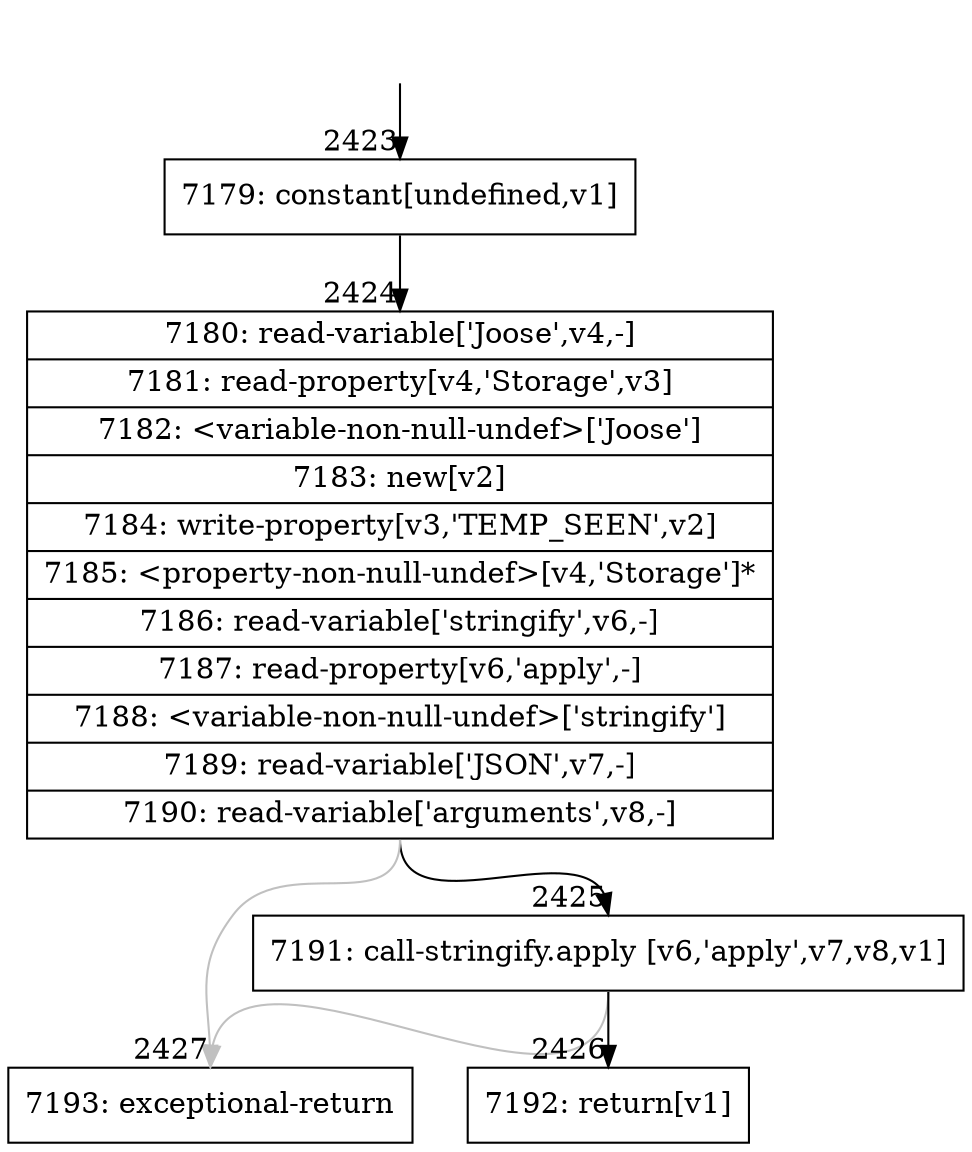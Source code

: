digraph {
rankdir="TD"
BB_entry267[shape=none,label=""];
BB_entry267 -> BB2423 [tailport=s, headport=n, headlabel="    2423"]
BB2423 [shape=record label="{7179: constant[undefined,v1]}" ] 
BB2423 -> BB2424 [tailport=s, headport=n, headlabel="      2424"]
BB2424 [shape=record label="{7180: read-variable['Joose',v4,-]|7181: read-property[v4,'Storage',v3]|7182: \<variable-non-null-undef\>['Joose']|7183: new[v2]|7184: write-property[v3,'TEMP_SEEN',v2]|7185: \<property-non-null-undef\>[v4,'Storage']*|7186: read-variable['stringify',v6,-]|7187: read-property[v6,'apply',-]|7188: \<variable-non-null-undef\>['stringify']|7189: read-variable['JSON',v7,-]|7190: read-variable['arguments',v8,-]}" ] 
BB2424 -> BB2425 [tailport=s, headport=n, headlabel="      2425"]
BB2424 -> BB2427 [tailport=s, headport=n, color=gray, headlabel="      2427"]
BB2425 [shape=record label="{7191: call-stringify.apply [v6,'apply',v7,v8,v1]}" ] 
BB2425 -> BB2426 [tailport=s, headport=n, headlabel="      2426"]
BB2425 -> BB2427 [tailport=s, headport=n, color=gray]
BB2426 [shape=record label="{7192: return[v1]}" ] 
BB2427 [shape=record label="{7193: exceptional-return}" ] 
//#$~ 2822
}
